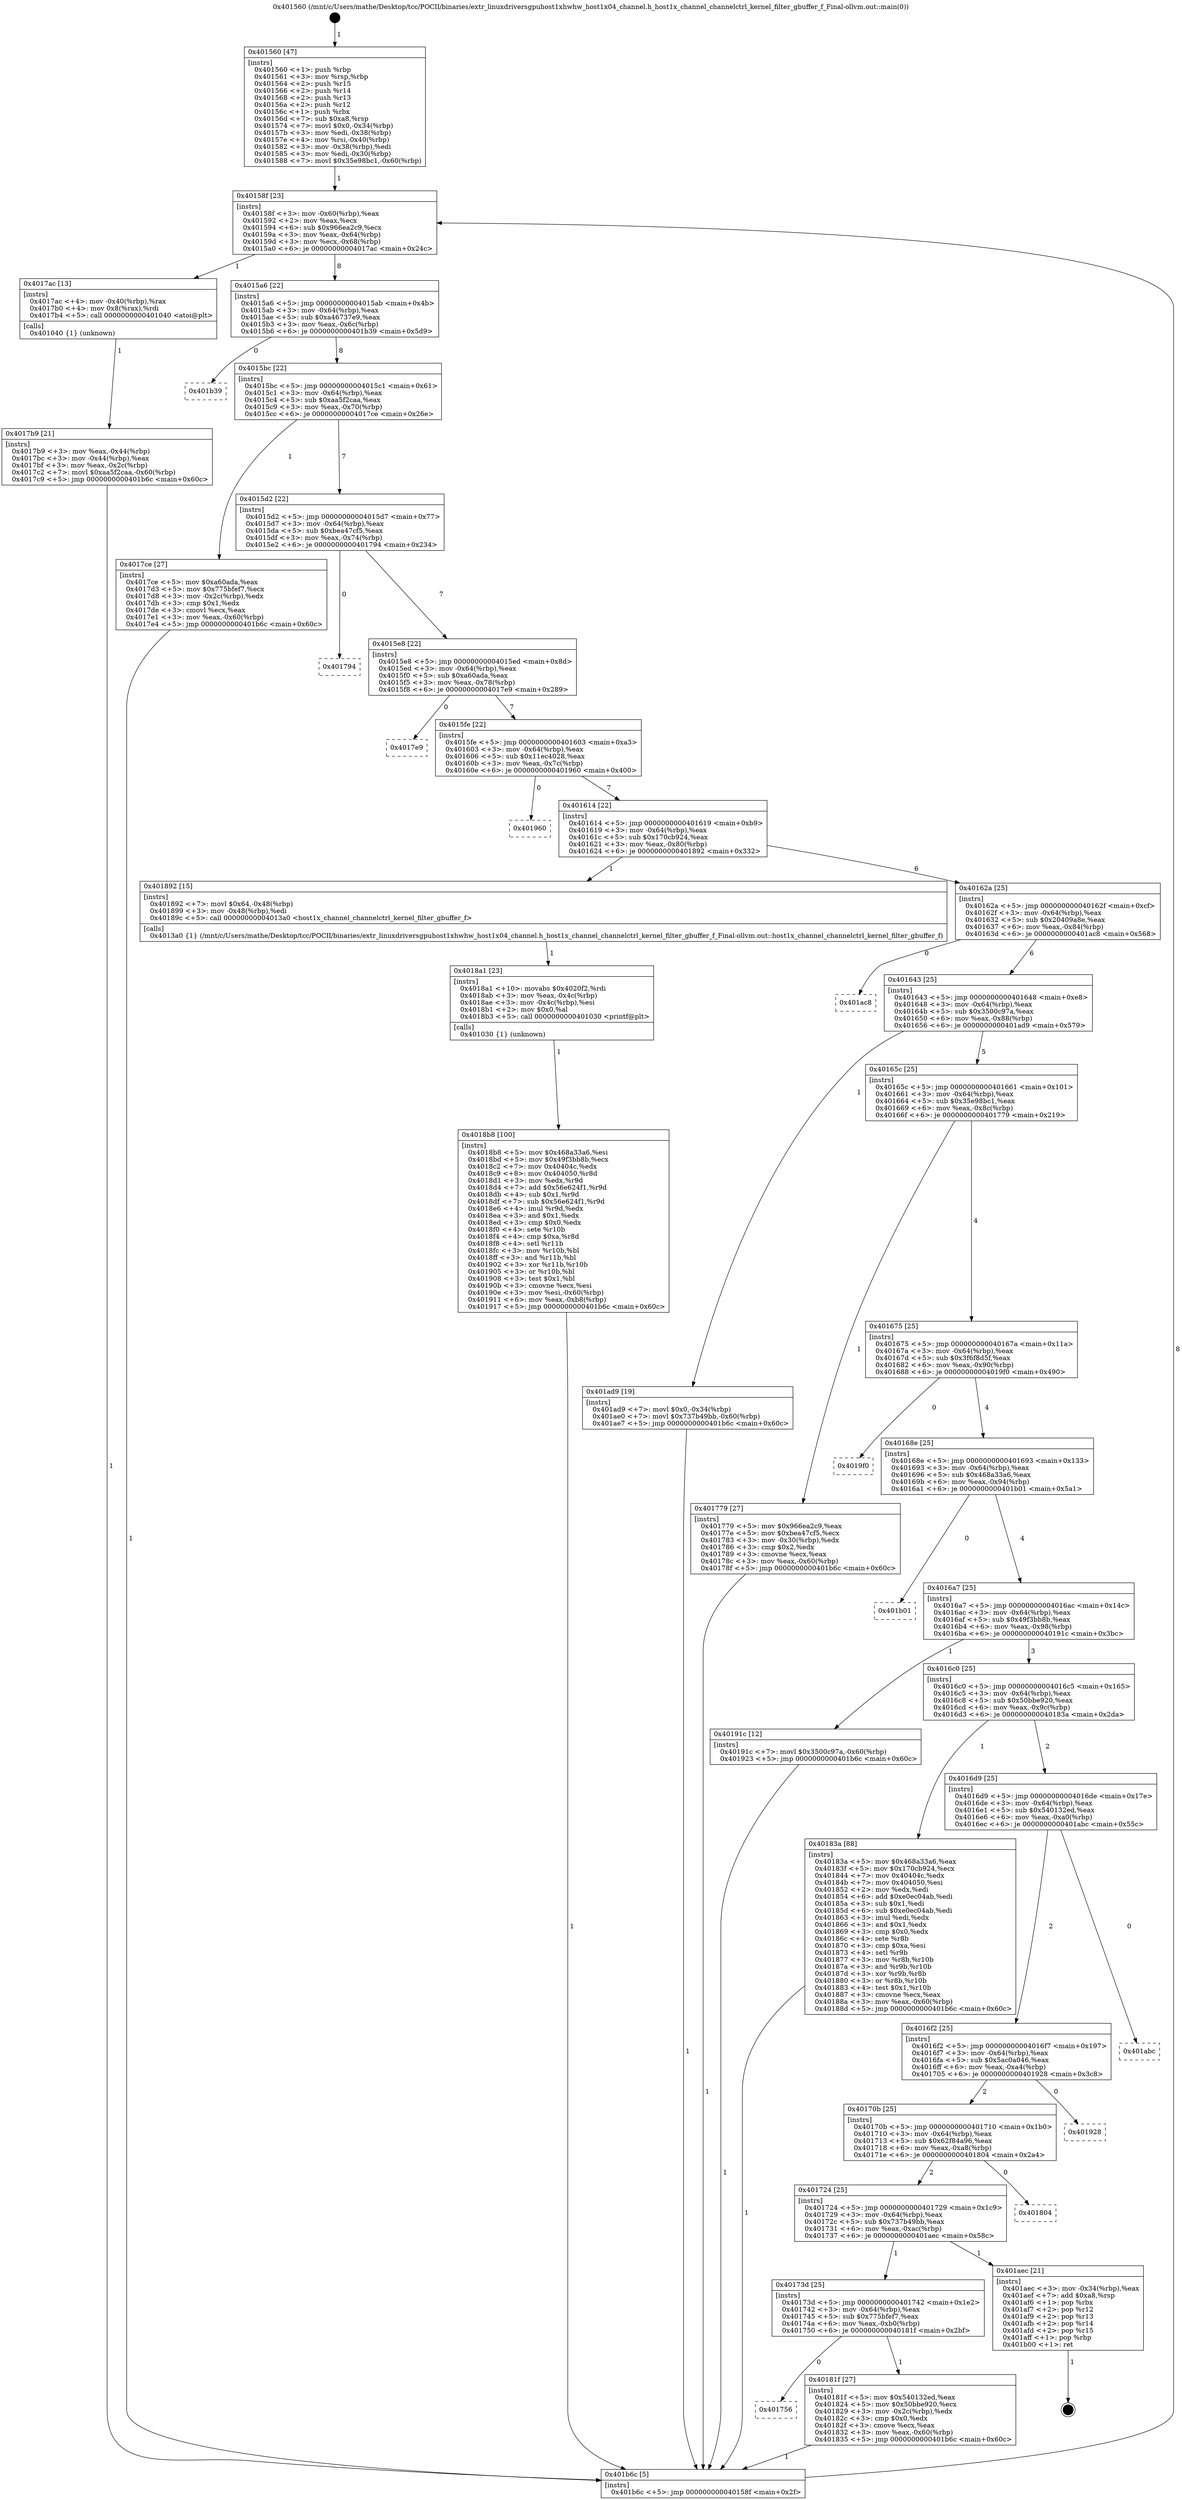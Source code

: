 digraph "0x401560" {
  label = "0x401560 (/mnt/c/Users/mathe/Desktop/tcc/POCII/binaries/extr_linuxdriversgpuhost1xhwhw_host1x04_channel.h_host1x_channel_channelctrl_kernel_filter_gbuffer_f_Final-ollvm.out::main(0))"
  labelloc = "t"
  node[shape=record]

  Entry [label="",width=0.3,height=0.3,shape=circle,fillcolor=black,style=filled]
  "0x40158f" [label="{
     0x40158f [23]\l
     | [instrs]\l
     &nbsp;&nbsp;0x40158f \<+3\>: mov -0x60(%rbp),%eax\l
     &nbsp;&nbsp;0x401592 \<+2\>: mov %eax,%ecx\l
     &nbsp;&nbsp;0x401594 \<+6\>: sub $0x966ea2c9,%ecx\l
     &nbsp;&nbsp;0x40159a \<+3\>: mov %eax,-0x64(%rbp)\l
     &nbsp;&nbsp;0x40159d \<+3\>: mov %ecx,-0x68(%rbp)\l
     &nbsp;&nbsp;0x4015a0 \<+6\>: je 00000000004017ac \<main+0x24c\>\l
  }"]
  "0x4017ac" [label="{
     0x4017ac [13]\l
     | [instrs]\l
     &nbsp;&nbsp;0x4017ac \<+4\>: mov -0x40(%rbp),%rax\l
     &nbsp;&nbsp;0x4017b0 \<+4\>: mov 0x8(%rax),%rdi\l
     &nbsp;&nbsp;0x4017b4 \<+5\>: call 0000000000401040 \<atoi@plt\>\l
     | [calls]\l
     &nbsp;&nbsp;0x401040 \{1\} (unknown)\l
  }"]
  "0x4015a6" [label="{
     0x4015a6 [22]\l
     | [instrs]\l
     &nbsp;&nbsp;0x4015a6 \<+5\>: jmp 00000000004015ab \<main+0x4b\>\l
     &nbsp;&nbsp;0x4015ab \<+3\>: mov -0x64(%rbp),%eax\l
     &nbsp;&nbsp;0x4015ae \<+5\>: sub $0xa46737e9,%eax\l
     &nbsp;&nbsp;0x4015b3 \<+3\>: mov %eax,-0x6c(%rbp)\l
     &nbsp;&nbsp;0x4015b6 \<+6\>: je 0000000000401b39 \<main+0x5d9\>\l
  }"]
  Exit [label="",width=0.3,height=0.3,shape=circle,fillcolor=black,style=filled,peripheries=2]
  "0x401b39" [label="{
     0x401b39\l
  }", style=dashed]
  "0x4015bc" [label="{
     0x4015bc [22]\l
     | [instrs]\l
     &nbsp;&nbsp;0x4015bc \<+5\>: jmp 00000000004015c1 \<main+0x61\>\l
     &nbsp;&nbsp;0x4015c1 \<+3\>: mov -0x64(%rbp),%eax\l
     &nbsp;&nbsp;0x4015c4 \<+5\>: sub $0xaa5f2caa,%eax\l
     &nbsp;&nbsp;0x4015c9 \<+3\>: mov %eax,-0x70(%rbp)\l
     &nbsp;&nbsp;0x4015cc \<+6\>: je 00000000004017ce \<main+0x26e\>\l
  }"]
  "0x4018b8" [label="{
     0x4018b8 [100]\l
     | [instrs]\l
     &nbsp;&nbsp;0x4018b8 \<+5\>: mov $0x468a33a6,%esi\l
     &nbsp;&nbsp;0x4018bd \<+5\>: mov $0x49f3bb8b,%ecx\l
     &nbsp;&nbsp;0x4018c2 \<+7\>: mov 0x40404c,%edx\l
     &nbsp;&nbsp;0x4018c9 \<+8\>: mov 0x404050,%r8d\l
     &nbsp;&nbsp;0x4018d1 \<+3\>: mov %edx,%r9d\l
     &nbsp;&nbsp;0x4018d4 \<+7\>: add $0x56e624f1,%r9d\l
     &nbsp;&nbsp;0x4018db \<+4\>: sub $0x1,%r9d\l
     &nbsp;&nbsp;0x4018df \<+7\>: sub $0x56e624f1,%r9d\l
     &nbsp;&nbsp;0x4018e6 \<+4\>: imul %r9d,%edx\l
     &nbsp;&nbsp;0x4018ea \<+3\>: and $0x1,%edx\l
     &nbsp;&nbsp;0x4018ed \<+3\>: cmp $0x0,%edx\l
     &nbsp;&nbsp;0x4018f0 \<+4\>: sete %r10b\l
     &nbsp;&nbsp;0x4018f4 \<+4\>: cmp $0xa,%r8d\l
     &nbsp;&nbsp;0x4018f8 \<+4\>: setl %r11b\l
     &nbsp;&nbsp;0x4018fc \<+3\>: mov %r10b,%bl\l
     &nbsp;&nbsp;0x4018ff \<+3\>: and %r11b,%bl\l
     &nbsp;&nbsp;0x401902 \<+3\>: xor %r11b,%r10b\l
     &nbsp;&nbsp;0x401905 \<+3\>: or %r10b,%bl\l
     &nbsp;&nbsp;0x401908 \<+3\>: test $0x1,%bl\l
     &nbsp;&nbsp;0x40190b \<+3\>: cmovne %ecx,%esi\l
     &nbsp;&nbsp;0x40190e \<+3\>: mov %esi,-0x60(%rbp)\l
     &nbsp;&nbsp;0x401911 \<+6\>: mov %eax,-0xb8(%rbp)\l
     &nbsp;&nbsp;0x401917 \<+5\>: jmp 0000000000401b6c \<main+0x60c\>\l
  }"]
  "0x4017ce" [label="{
     0x4017ce [27]\l
     | [instrs]\l
     &nbsp;&nbsp;0x4017ce \<+5\>: mov $0xa60ada,%eax\l
     &nbsp;&nbsp;0x4017d3 \<+5\>: mov $0x775bfef7,%ecx\l
     &nbsp;&nbsp;0x4017d8 \<+3\>: mov -0x2c(%rbp),%edx\l
     &nbsp;&nbsp;0x4017db \<+3\>: cmp $0x1,%edx\l
     &nbsp;&nbsp;0x4017de \<+3\>: cmovl %ecx,%eax\l
     &nbsp;&nbsp;0x4017e1 \<+3\>: mov %eax,-0x60(%rbp)\l
     &nbsp;&nbsp;0x4017e4 \<+5\>: jmp 0000000000401b6c \<main+0x60c\>\l
  }"]
  "0x4015d2" [label="{
     0x4015d2 [22]\l
     | [instrs]\l
     &nbsp;&nbsp;0x4015d2 \<+5\>: jmp 00000000004015d7 \<main+0x77\>\l
     &nbsp;&nbsp;0x4015d7 \<+3\>: mov -0x64(%rbp),%eax\l
     &nbsp;&nbsp;0x4015da \<+5\>: sub $0xbea47cf5,%eax\l
     &nbsp;&nbsp;0x4015df \<+3\>: mov %eax,-0x74(%rbp)\l
     &nbsp;&nbsp;0x4015e2 \<+6\>: je 0000000000401794 \<main+0x234\>\l
  }"]
  "0x4018a1" [label="{
     0x4018a1 [23]\l
     | [instrs]\l
     &nbsp;&nbsp;0x4018a1 \<+10\>: movabs $0x4020f2,%rdi\l
     &nbsp;&nbsp;0x4018ab \<+3\>: mov %eax,-0x4c(%rbp)\l
     &nbsp;&nbsp;0x4018ae \<+3\>: mov -0x4c(%rbp),%esi\l
     &nbsp;&nbsp;0x4018b1 \<+2\>: mov $0x0,%al\l
     &nbsp;&nbsp;0x4018b3 \<+5\>: call 0000000000401030 \<printf@plt\>\l
     | [calls]\l
     &nbsp;&nbsp;0x401030 \{1\} (unknown)\l
  }"]
  "0x401794" [label="{
     0x401794\l
  }", style=dashed]
  "0x4015e8" [label="{
     0x4015e8 [22]\l
     | [instrs]\l
     &nbsp;&nbsp;0x4015e8 \<+5\>: jmp 00000000004015ed \<main+0x8d\>\l
     &nbsp;&nbsp;0x4015ed \<+3\>: mov -0x64(%rbp),%eax\l
     &nbsp;&nbsp;0x4015f0 \<+5\>: sub $0xa60ada,%eax\l
     &nbsp;&nbsp;0x4015f5 \<+3\>: mov %eax,-0x78(%rbp)\l
     &nbsp;&nbsp;0x4015f8 \<+6\>: je 00000000004017e9 \<main+0x289\>\l
  }"]
  "0x401756" [label="{
     0x401756\l
  }", style=dashed]
  "0x4017e9" [label="{
     0x4017e9\l
  }", style=dashed]
  "0x4015fe" [label="{
     0x4015fe [22]\l
     | [instrs]\l
     &nbsp;&nbsp;0x4015fe \<+5\>: jmp 0000000000401603 \<main+0xa3\>\l
     &nbsp;&nbsp;0x401603 \<+3\>: mov -0x64(%rbp),%eax\l
     &nbsp;&nbsp;0x401606 \<+5\>: sub $0x11ec4028,%eax\l
     &nbsp;&nbsp;0x40160b \<+3\>: mov %eax,-0x7c(%rbp)\l
     &nbsp;&nbsp;0x40160e \<+6\>: je 0000000000401960 \<main+0x400\>\l
  }"]
  "0x40181f" [label="{
     0x40181f [27]\l
     | [instrs]\l
     &nbsp;&nbsp;0x40181f \<+5\>: mov $0x540132ed,%eax\l
     &nbsp;&nbsp;0x401824 \<+5\>: mov $0x50bbe920,%ecx\l
     &nbsp;&nbsp;0x401829 \<+3\>: mov -0x2c(%rbp),%edx\l
     &nbsp;&nbsp;0x40182c \<+3\>: cmp $0x0,%edx\l
     &nbsp;&nbsp;0x40182f \<+3\>: cmove %ecx,%eax\l
     &nbsp;&nbsp;0x401832 \<+3\>: mov %eax,-0x60(%rbp)\l
     &nbsp;&nbsp;0x401835 \<+5\>: jmp 0000000000401b6c \<main+0x60c\>\l
  }"]
  "0x401960" [label="{
     0x401960\l
  }", style=dashed]
  "0x401614" [label="{
     0x401614 [22]\l
     | [instrs]\l
     &nbsp;&nbsp;0x401614 \<+5\>: jmp 0000000000401619 \<main+0xb9\>\l
     &nbsp;&nbsp;0x401619 \<+3\>: mov -0x64(%rbp),%eax\l
     &nbsp;&nbsp;0x40161c \<+5\>: sub $0x170cb924,%eax\l
     &nbsp;&nbsp;0x401621 \<+3\>: mov %eax,-0x80(%rbp)\l
     &nbsp;&nbsp;0x401624 \<+6\>: je 0000000000401892 \<main+0x332\>\l
  }"]
  "0x40173d" [label="{
     0x40173d [25]\l
     | [instrs]\l
     &nbsp;&nbsp;0x40173d \<+5\>: jmp 0000000000401742 \<main+0x1e2\>\l
     &nbsp;&nbsp;0x401742 \<+3\>: mov -0x64(%rbp),%eax\l
     &nbsp;&nbsp;0x401745 \<+5\>: sub $0x775bfef7,%eax\l
     &nbsp;&nbsp;0x40174a \<+6\>: mov %eax,-0xb0(%rbp)\l
     &nbsp;&nbsp;0x401750 \<+6\>: je 000000000040181f \<main+0x2bf\>\l
  }"]
  "0x401892" [label="{
     0x401892 [15]\l
     | [instrs]\l
     &nbsp;&nbsp;0x401892 \<+7\>: movl $0x64,-0x48(%rbp)\l
     &nbsp;&nbsp;0x401899 \<+3\>: mov -0x48(%rbp),%edi\l
     &nbsp;&nbsp;0x40189c \<+5\>: call 00000000004013a0 \<host1x_channel_channelctrl_kernel_filter_gbuffer_f\>\l
     | [calls]\l
     &nbsp;&nbsp;0x4013a0 \{1\} (/mnt/c/Users/mathe/Desktop/tcc/POCII/binaries/extr_linuxdriversgpuhost1xhwhw_host1x04_channel.h_host1x_channel_channelctrl_kernel_filter_gbuffer_f_Final-ollvm.out::host1x_channel_channelctrl_kernel_filter_gbuffer_f)\l
  }"]
  "0x40162a" [label="{
     0x40162a [25]\l
     | [instrs]\l
     &nbsp;&nbsp;0x40162a \<+5\>: jmp 000000000040162f \<main+0xcf\>\l
     &nbsp;&nbsp;0x40162f \<+3\>: mov -0x64(%rbp),%eax\l
     &nbsp;&nbsp;0x401632 \<+5\>: sub $0x20409a8e,%eax\l
     &nbsp;&nbsp;0x401637 \<+6\>: mov %eax,-0x84(%rbp)\l
     &nbsp;&nbsp;0x40163d \<+6\>: je 0000000000401ac8 \<main+0x568\>\l
  }"]
  "0x401aec" [label="{
     0x401aec [21]\l
     | [instrs]\l
     &nbsp;&nbsp;0x401aec \<+3\>: mov -0x34(%rbp),%eax\l
     &nbsp;&nbsp;0x401aef \<+7\>: add $0xa8,%rsp\l
     &nbsp;&nbsp;0x401af6 \<+1\>: pop %rbx\l
     &nbsp;&nbsp;0x401af7 \<+2\>: pop %r12\l
     &nbsp;&nbsp;0x401af9 \<+2\>: pop %r13\l
     &nbsp;&nbsp;0x401afb \<+2\>: pop %r14\l
     &nbsp;&nbsp;0x401afd \<+2\>: pop %r15\l
     &nbsp;&nbsp;0x401aff \<+1\>: pop %rbp\l
     &nbsp;&nbsp;0x401b00 \<+1\>: ret\l
  }"]
  "0x401ac8" [label="{
     0x401ac8\l
  }", style=dashed]
  "0x401643" [label="{
     0x401643 [25]\l
     | [instrs]\l
     &nbsp;&nbsp;0x401643 \<+5\>: jmp 0000000000401648 \<main+0xe8\>\l
     &nbsp;&nbsp;0x401648 \<+3\>: mov -0x64(%rbp),%eax\l
     &nbsp;&nbsp;0x40164b \<+5\>: sub $0x3500c97a,%eax\l
     &nbsp;&nbsp;0x401650 \<+6\>: mov %eax,-0x88(%rbp)\l
     &nbsp;&nbsp;0x401656 \<+6\>: je 0000000000401ad9 \<main+0x579\>\l
  }"]
  "0x401724" [label="{
     0x401724 [25]\l
     | [instrs]\l
     &nbsp;&nbsp;0x401724 \<+5\>: jmp 0000000000401729 \<main+0x1c9\>\l
     &nbsp;&nbsp;0x401729 \<+3\>: mov -0x64(%rbp),%eax\l
     &nbsp;&nbsp;0x40172c \<+5\>: sub $0x737b49bb,%eax\l
     &nbsp;&nbsp;0x401731 \<+6\>: mov %eax,-0xac(%rbp)\l
     &nbsp;&nbsp;0x401737 \<+6\>: je 0000000000401aec \<main+0x58c\>\l
  }"]
  "0x401ad9" [label="{
     0x401ad9 [19]\l
     | [instrs]\l
     &nbsp;&nbsp;0x401ad9 \<+7\>: movl $0x0,-0x34(%rbp)\l
     &nbsp;&nbsp;0x401ae0 \<+7\>: movl $0x737b49bb,-0x60(%rbp)\l
     &nbsp;&nbsp;0x401ae7 \<+5\>: jmp 0000000000401b6c \<main+0x60c\>\l
  }"]
  "0x40165c" [label="{
     0x40165c [25]\l
     | [instrs]\l
     &nbsp;&nbsp;0x40165c \<+5\>: jmp 0000000000401661 \<main+0x101\>\l
     &nbsp;&nbsp;0x401661 \<+3\>: mov -0x64(%rbp),%eax\l
     &nbsp;&nbsp;0x401664 \<+5\>: sub $0x35e98bc1,%eax\l
     &nbsp;&nbsp;0x401669 \<+6\>: mov %eax,-0x8c(%rbp)\l
     &nbsp;&nbsp;0x40166f \<+6\>: je 0000000000401779 \<main+0x219\>\l
  }"]
  "0x401804" [label="{
     0x401804\l
  }", style=dashed]
  "0x401779" [label="{
     0x401779 [27]\l
     | [instrs]\l
     &nbsp;&nbsp;0x401779 \<+5\>: mov $0x966ea2c9,%eax\l
     &nbsp;&nbsp;0x40177e \<+5\>: mov $0xbea47cf5,%ecx\l
     &nbsp;&nbsp;0x401783 \<+3\>: mov -0x30(%rbp),%edx\l
     &nbsp;&nbsp;0x401786 \<+3\>: cmp $0x2,%edx\l
     &nbsp;&nbsp;0x401789 \<+3\>: cmovne %ecx,%eax\l
     &nbsp;&nbsp;0x40178c \<+3\>: mov %eax,-0x60(%rbp)\l
     &nbsp;&nbsp;0x40178f \<+5\>: jmp 0000000000401b6c \<main+0x60c\>\l
  }"]
  "0x401675" [label="{
     0x401675 [25]\l
     | [instrs]\l
     &nbsp;&nbsp;0x401675 \<+5\>: jmp 000000000040167a \<main+0x11a\>\l
     &nbsp;&nbsp;0x40167a \<+3\>: mov -0x64(%rbp),%eax\l
     &nbsp;&nbsp;0x40167d \<+5\>: sub $0x3f6f8d5f,%eax\l
     &nbsp;&nbsp;0x401682 \<+6\>: mov %eax,-0x90(%rbp)\l
     &nbsp;&nbsp;0x401688 \<+6\>: je 00000000004019f0 \<main+0x490\>\l
  }"]
  "0x401b6c" [label="{
     0x401b6c [5]\l
     | [instrs]\l
     &nbsp;&nbsp;0x401b6c \<+5\>: jmp 000000000040158f \<main+0x2f\>\l
  }"]
  "0x401560" [label="{
     0x401560 [47]\l
     | [instrs]\l
     &nbsp;&nbsp;0x401560 \<+1\>: push %rbp\l
     &nbsp;&nbsp;0x401561 \<+3\>: mov %rsp,%rbp\l
     &nbsp;&nbsp;0x401564 \<+2\>: push %r15\l
     &nbsp;&nbsp;0x401566 \<+2\>: push %r14\l
     &nbsp;&nbsp;0x401568 \<+2\>: push %r13\l
     &nbsp;&nbsp;0x40156a \<+2\>: push %r12\l
     &nbsp;&nbsp;0x40156c \<+1\>: push %rbx\l
     &nbsp;&nbsp;0x40156d \<+7\>: sub $0xa8,%rsp\l
     &nbsp;&nbsp;0x401574 \<+7\>: movl $0x0,-0x34(%rbp)\l
     &nbsp;&nbsp;0x40157b \<+3\>: mov %edi,-0x38(%rbp)\l
     &nbsp;&nbsp;0x40157e \<+4\>: mov %rsi,-0x40(%rbp)\l
     &nbsp;&nbsp;0x401582 \<+3\>: mov -0x38(%rbp),%edi\l
     &nbsp;&nbsp;0x401585 \<+3\>: mov %edi,-0x30(%rbp)\l
     &nbsp;&nbsp;0x401588 \<+7\>: movl $0x35e98bc1,-0x60(%rbp)\l
  }"]
  "0x4017b9" [label="{
     0x4017b9 [21]\l
     | [instrs]\l
     &nbsp;&nbsp;0x4017b9 \<+3\>: mov %eax,-0x44(%rbp)\l
     &nbsp;&nbsp;0x4017bc \<+3\>: mov -0x44(%rbp),%eax\l
     &nbsp;&nbsp;0x4017bf \<+3\>: mov %eax,-0x2c(%rbp)\l
     &nbsp;&nbsp;0x4017c2 \<+7\>: movl $0xaa5f2caa,-0x60(%rbp)\l
     &nbsp;&nbsp;0x4017c9 \<+5\>: jmp 0000000000401b6c \<main+0x60c\>\l
  }"]
  "0x40170b" [label="{
     0x40170b [25]\l
     | [instrs]\l
     &nbsp;&nbsp;0x40170b \<+5\>: jmp 0000000000401710 \<main+0x1b0\>\l
     &nbsp;&nbsp;0x401710 \<+3\>: mov -0x64(%rbp),%eax\l
     &nbsp;&nbsp;0x401713 \<+5\>: sub $0x62f84a96,%eax\l
     &nbsp;&nbsp;0x401718 \<+6\>: mov %eax,-0xa8(%rbp)\l
     &nbsp;&nbsp;0x40171e \<+6\>: je 0000000000401804 \<main+0x2a4\>\l
  }"]
  "0x4019f0" [label="{
     0x4019f0\l
  }", style=dashed]
  "0x40168e" [label="{
     0x40168e [25]\l
     | [instrs]\l
     &nbsp;&nbsp;0x40168e \<+5\>: jmp 0000000000401693 \<main+0x133\>\l
     &nbsp;&nbsp;0x401693 \<+3\>: mov -0x64(%rbp),%eax\l
     &nbsp;&nbsp;0x401696 \<+5\>: sub $0x468a33a6,%eax\l
     &nbsp;&nbsp;0x40169b \<+6\>: mov %eax,-0x94(%rbp)\l
     &nbsp;&nbsp;0x4016a1 \<+6\>: je 0000000000401b01 \<main+0x5a1\>\l
  }"]
  "0x401928" [label="{
     0x401928\l
  }", style=dashed]
  "0x401b01" [label="{
     0x401b01\l
  }", style=dashed]
  "0x4016a7" [label="{
     0x4016a7 [25]\l
     | [instrs]\l
     &nbsp;&nbsp;0x4016a7 \<+5\>: jmp 00000000004016ac \<main+0x14c\>\l
     &nbsp;&nbsp;0x4016ac \<+3\>: mov -0x64(%rbp),%eax\l
     &nbsp;&nbsp;0x4016af \<+5\>: sub $0x49f3bb8b,%eax\l
     &nbsp;&nbsp;0x4016b4 \<+6\>: mov %eax,-0x98(%rbp)\l
     &nbsp;&nbsp;0x4016ba \<+6\>: je 000000000040191c \<main+0x3bc\>\l
  }"]
  "0x4016f2" [label="{
     0x4016f2 [25]\l
     | [instrs]\l
     &nbsp;&nbsp;0x4016f2 \<+5\>: jmp 00000000004016f7 \<main+0x197\>\l
     &nbsp;&nbsp;0x4016f7 \<+3\>: mov -0x64(%rbp),%eax\l
     &nbsp;&nbsp;0x4016fa \<+5\>: sub $0x5ac0a046,%eax\l
     &nbsp;&nbsp;0x4016ff \<+6\>: mov %eax,-0xa4(%rbp)\l
     &nbsp;&nbsp;0x401705 \<+6\>: je 0000000000401928 \<main+0x3c8\>\l
  }"]
  "0x40191c" [label="{
     0x40191c [12]\l
     | [instrs]\l
     &nbsp;&nbsp;0x40191c \<+7\>: movl $0x3500c97a,-0x60(%rbp)\l
     &nbsp;&nbsp;0x401923 \<+5\>: jmp 0000000000401b6c \<main+0x60c\>\l
  }"]
  "0x4016c0" [label="{
     0x4016c0 [25]\l
     | [instrs]\l
     &nbsp;&nbsp;0x4016c0 \<+5\>: jmp 00000000004016c5 \<main+0x165\>\l
     &nbsp;&nbsp;0x4016c5 \<+3\>: mov -0x64(%rbp),%eax\l
     &nbsp;&nbsp;0x4016c8 \<+5\>: sub $0x50bbe920,%eax\l
     &nbsp;&nbsp;0x4016cd \<+6\>: mov %eax,-0x9c(%rbp)\l
     &nbsp;&nbsp;0x4016d3 \<+6\>: je 000000000040183a \<main+0x2da\>\l
  }"]
  "0x401abc" [label="{
     0x401abc\l
  }", style=dashed]
  "0x40183a" [label="{
     0x40183a [88]\l
     | [instrs]\l
     &nbsp;&nbsp;0x40183a \<+5\>: mov $0x468a33a6,%eax\l
     &nbsp;&nbsp;0x40183f \<+5\>: mov $0x170cb924,%ecx\l
     &nbsp;&nbsp;0x401844 \<+7\>: mov 0x40404c,%edx\l
     &nbsp;&nbsp;0x40184b \<+7\>: mov 0x404050,%esi\l
     &nbsp;&nbsp;0x401852 \<+2\>: mov %edx,%edi\l
     &nbsp;&nbsp;0x401854 \<+6\>: add $0xe0ec04ab,%edi\l
     &nbsp;&nbsp;0x40185a \<+3\>: sub $0x1,%edi\l
     &nbsp;&nbsp;0x40185d \<+6\>: sub $0xe0ec04ab,%edi\l
     &nbsp;&nbsp;0x401863 \<+3\>: imul %edi,%edx\l
     &nbsp;&nbsp;0x401866 \<+3\>: and $0x1,%edx\l
     &nbsp;&nbsp;0x401869 \<+3\>: cmp $0x0,%edx\l
     &nbsp;&nbsp;0x40186c \<+4\>: sete %r8b\l
     &nbsp;&nbsp;0x401870 \<+3\>: cmp $0xa,%esi\l
     &nbsp;&nbsp;0x401873 \<+4\>: setl %r9b\l
     &nbsp;&nbsp;0x401877 \<+3\>: mov %r8b,%r10b\l
     &nbsp;&nbsp;0x40187a \<+3\>: and %r9b,%r10b\l
     &nbsp;&nbsp;0x40187d \<+3\>: xor %r9b,%r8b\l
     &nbsp;&nbsp;0x401880 \<+3\>: or %r8b,%r10b\l
     &nbsp;&nbsp;0x401883 \<+4\>: test $0x1,%r10b\l
     &nbsp;&nbsp;0x401887 \<+3\>: cmovne %ecx,%eax\l
     &nbsp;&nbsp;0x40188a \<+3\>: mov %eax,-0x60(%rbp)\l
     &nbsp;&nbsp;0x40188d \<+5\>: jmp 0000000000401b6c \<main+0x60c\>\l
  }"]
  "0x4016d9" [label="{
     0x4016d9 [25]\l
     | [instrs]\l
     &nbsp;&nbsp;0x4016d9 \<+5\>: jmp 00000000004016de \<main+0x17e\>\l
     &nbsp;&nbsp;0x4016de \<+3\>: mov -0x64(%rbp),%eax\l
     &nbsp;&nbsp;0x4016e1 \<+5\>: sub $0x540132ed,%eax\l
     &nbsp;&nbsp;0x4016e6 \<+6\>: mov %eax,-0xa0(%rbp)\l
     &nbsp;&nbsp;0x4016ec \<+6\>: je 0000000000401abc \<main+0x55c\>\l
  }"]
  Entry -> "0x401560" [label=" 1"]
  "0x40158f" -> "0x4017ac" [label=" 1"]
  "0x40158f" -> "0x4015a6" [label=" 8"]
  "0x401aec" -> Exit [label=" 1"]
  "0x4015a6" -> "0x401b39" [label=" 0"]
  "0x4015a6" -> "0x4015bc" [label=" 8"]
  "0x401ad9" -> "0x401b6c" [label=" 1"]
  "0x4015bc" -> "0x4017ce" [label=" 1"]
  "0x4015bc" -> "0x4015d2" [label=" 7"]
  "0x40191c" -> "0x401b6c" [label=" 1"]
  "0x4015d2" -> "0x401794" [label=" 0"]
  "0x4015d2" -> "0x4015e8" [label=" 7"]
  "0x4018b8" -> "0x401b6c" [label=" 1"]
  "0x4015e8" -> "0x4017e9" [label=" 0"]
  "0x4015e8" -> "0x4015fe" [label=" 7"]
  "0x4018a1" -> "0x4018b8" [label=" 1"]
  "0x4015fe" -> "0x401960" [label=" 0"]
  "0x4015fe" -> "0x401614" [label=" 7"]
  "0x401892" -> "0x4018a1" [label=" 1"]
  "0x401614" -> "0x401892" [label=" 1"]
  "0x401614" -> "0x40162a" [label=" 6"]
  "0x40181f" -> "0x401b6c" [label=" 1"]
  "0x40162a" -> "0x401ac8" [label=" 0"]
  "0x40162a" -> "0x401643" [label=" 6"]
  "0x40173d" -> "0x401756" [label=" 0"]
  "0x401643" -> "0x401ad9" [label=" 1"]
  "0x401643" -> "0x40165c" [label=" 5"]
  "0x40183a" -> "0x401b6c" [label=" 1"]
  "0x40165c" -> "0x401779" [label=" 1"]
  "0x40165c" -> "0x401675" [label=" 4"]
  "0x401779" -> "0x401b6c" [label=" 1"]
  "0x401560" -> "0x40158f" [label=" 1"]
  "0x401b6c" -> "0x40158f" [label=" 8"]
  "0x4017ac" -> "0x4017b9" [label=" 1"]
  "0x4017b9" -> "0x401b6c" [label=" 1"]
  "0x4017ce" -> "0x401b6c" [label=" 1"]
  "0x401724" -> "0x40173d" [label=" 1"]
  "0x401675" -> "0x4019f0" [label=" 0"]
  "0x401675" -> "0x40168e" [label=" 4"]
  "0x40173d" -> "0x40181f" [label=" 1"]
  "0x40168e" -> "0x401b01" [label=" 0"]
  "0x40168e" -> "0x4016a7" [label=" 4"]
  "0x40170b" -> "0x401724" [label=" 2"]
  "0x4016a7" -> "0x40191c" [label=" 1"]
  "0x4016a7" -> "0x4016c0" [label=" 3"]
  "0x401724" -> "0x401aec" [label=" 1"]
  "0x4016c0" -> "0x40183a" [label=" 1"]
  "0x4016c0" -> "0x4016d9" [label=" 2"]
  "0x4016f2" -> "0x40170b" [label=" 2"]
  "0x4016d9" -> "0x401abc" [label=" 0"]
  "0x4016d9" -> "0x4016f2" [label=" 2"]
  "0x40170b" -> "0x401804" [label=" 0"]
  "0x4016f2" -> "0x401928" [label=" 0"]
}
